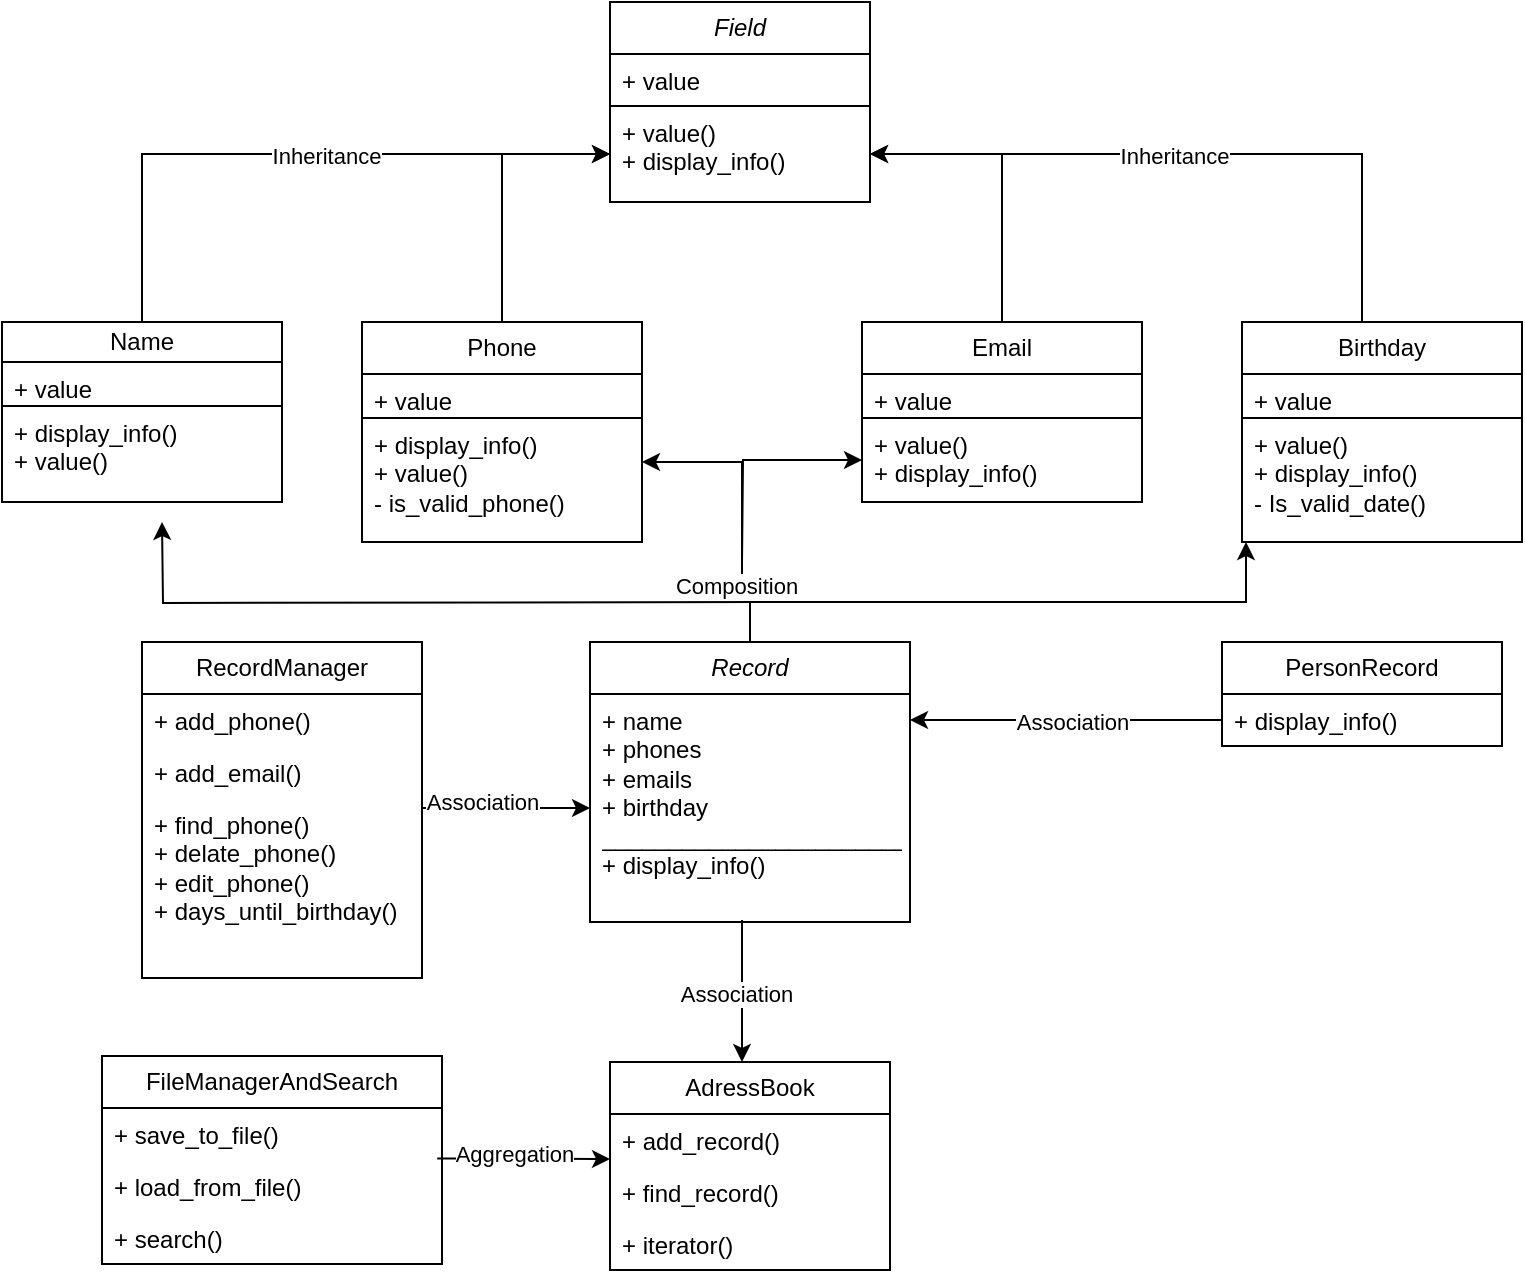 <mxfile version="21.7.5" type="device">
  <diagram id="0RJzMwNWL2ZwauF-mPP_" name="Страница — 1">
    <mxGraphModel dx="1036" dy="614" grid="1" gridSize="10" guides="1" tooltips="1" connect="1" arrows="1" fold="1" page="1" pageScale="1" pageWidth="827" pageHeight="1169" math="0" shadow="0">
      <root>
        <mxCell id="0" />
        <mxCell id="1" parent="0" />
        <mxCell id="oAZqkX2g14vaC2ovlLdU-5" value="&lt;i&gt;Field&lt;/i&gt;" style="swimlane;fontStyle=0;childLayout=stackLayout;horizontal=1;startSize=26;fillColor=none;horizontalStack=0;resizeParent=1;resizeParentMax=0;resizeLast=0;collapsible=1;marginBottom=0;whiteSpace=wrap;html=1;" parent="1" vertex="1">
          <mxGeometry x="344" y="40" width="130" height="100" as="geometry" />
        </mxCell>
        <mxCell id="oAZqkX2g14vaC2ovlLdU-6" value="+ value" style="text;strokeColor=none;fillColor=none;align=left;verticalAlign=top;spacingLeft=4;spacingRight=4;overflow=hidden;rotatable=0;points=[[0,0.5],[1,0.5]];portConstraint=eastwest;whiteSpace=wrap;html=1;" parent="oAZqkX2g14vaC2ovlLdU-5" vertex="1">
          <mxGeometry y="26" width="130" height="26" as="geometry" />
        </mxCell>
        <mxCell id="oAZqkX2g14vaC2ovlLdU-7" value="+ value()&lt;br&gt;+ display_info()" style="text;strokeColor=default;fillColor=none;align=left;verticalAlign=top;spacingLeft=4;spacingRight=4;overflow=hidden;rotatable=0;points=[[0,0.5],[1,0.5]];portConstraint=eastwest;whiteSpace=wrap;html=1;" parent="oAZqkX2g14vaC2ovlLdU-5" vertex="1">
          <mxGeometry y="52" width="130" height="48" as="geometry" />
        </mxCell>
        <mxCell id="-izJLKY0wmesGJYscoOY-10" value="" style="edgeStyle=orthogonalEdgeStyle;rounded=0;orthogonalLoop=1;jettySize=auto;html=1;entryX=0;entryY=0.5;entryDx=0;entryDy=0;" parent="1" source="oAZqkX2g14vaC2ovlLdU-14" target="oAZqkX2g14vaC2ovlLdU-7" edge="1">
          <mxGeometry relative="1" as="geometry">
            <mxPoint x="110" y="100" as="targetPoint" />
          </mxGeometry>
        </mxCell>
        <mxCell id="HdKNFP1M2P60kai494y6-79" value="Inheritance" style="edgeLabel;html=1;align=center;verticalAlign=middle;resizable=0;points=[];" vertex="1" connectable="0" parent="-izJLKY0wmesGJYscoOY-10">
          <mxGeometry x="0.103" y="-1" relative="1" as="geometry">
            <mxPoint as="offset" />
          </mxGeometry>
        </mxCell>
        <mxCell id="oAZqkX2g14vaC2ovlLdU-14" value="Name" style="swimlane;fontStyle=0;childLayout=stackLayout;horizontal=1;startSize=20;fillColor=none;horizontalStack=0;resizeParent=1;resizeParentMax=0;resizeLast=0;collapsible=1;marginBottom=0;whiteSpace=wrap;html=1;" parent="1" vertex="1">
          <mxGeometry x="40" y="200" width="140" height="90" as="geometry" />
        </mxCell>
        <mxCell id="oAZqkX2g14vaC2ovlLdU-16" value="+ value" style="text;strokeColor=none;fillColor=none;align=left;verticalAlign=top;spacingLeft=4;spacingRight=4;overflow=hidden;rotatable=0;points=[[0,0.5],[1,0.5]];portConstraint=eastwest;whiteSpace=wrap;html=1;" parent="oAZqkX2g14vaC2ovlLdU-14" vertex="1">
          <mxGeometry y="20" width="140" height="22" as="geometry" />
        </mxCell>
        <mxCell id="oAZqkX2g14vaC2ovlLdU-15" value="+ display_info()&lt;br&gt;+ value()" style="text;strokeColor=default;fillColor=none;align=left;verticalAlign=top;spacingLeft=4;spacingRight=4;overflow=hidden;rotatable=0;points=[[0,0.5],[1,0.5]];portConstraint=eastwest;whiteSpace=wrap;html=1;" parent="oAZqkX2g14vaC2ovlLdU-14" vertex="1">
          <mxGeometry y="42" width="140" height="48" as="geometry" />
        </mxCell>
        <mxCell id="-izJLKY0wmesGJYscoOY-9" value="" style="edgeStyle=orthogonalEdgeStyle;rounded=0;orthogonalLoop=1;jettySize=auto;html=1;" parent="1" source="oAZqkX2g14vaC2ovlLdU-21" target="oAZqkX2g14vaC2ovlLdU-7" edge="1">
          <mxGeometry relative="1" as="geometry" />
        </mxCell>
        <mxCell id="oAZqkX2g14vaC2ovlLdU-21" value="Phone" style="swimlane;fontStyle=0;childLayout=stackLayout;horizontal=1;startSize=26;fillColor=none;horizontalStack=0;resizeParent=1;resizeParentMax=0;resizeLast=0;collapsible=1;marginBottom=0;whiteSpace=wrap;html=1;" parent="1" vertex="1">
          <mxGeometry x="220" y="200" width="140" height="110" as="geometry" />
        </mxCell>
        <mxCell id="oAZqkX2g14vaC2ovlLdU-22" value="+ value" style="text;strokeColor=none;fillColor=none;align=left;verticalAlign=top;spacingLeft=4;spacingRight=4;overflow=hidden;rotatable=0;points=[[0,0.5],[1,0.5]];portConstraint=eastwest;whiteSpace=wrap;html=1;" parent="oAZqkX2g14vaC2ovlLdU-21" vertex="1">
          <mxGeometry y="26" width="140" height="22" as="geometry" />
        </mxCell>
        <mxCell id="oAZqkX2g14vaC2ovlLdU-23" value="+ display_info()&lt;br&gt;+ value()&lt;br&gt;- is_valid_phone()" style="text;strokeColor=default;fillColor=none;align=left;verticalAlign=top;spacingLeft=4;spacingRight=4;overflow=hidden;rotatable=0;points=[[0,0.5],[1,0.5]];portConstraint=eastwest;whiteSpace=wrap;html=1;" parent="oAZqkX2g14vaC2ovlLdU-21" vertex="1">
          <mxGeometry y="48" width="140" height="62" as="geometry" />
        </mxCell>
        <mxCell id="-izJLKY0wmesGJYscoOY-8" value="" style="edgeStyle=orthogonalEdgeStyle;rounded=0;orthogonalLoop=1;jettySize=auto;html=1;" parent="1" source="oAZqkX2g14vaC2ovlLdU-26" target="oAZqkX2g14vaC2ovlLdU-7" edge="1">
          <mxGeometry relative="1" as="geometry" />
        </mxCell>
        <mxCell id="oAZqkX2g14vaC2ovlLdU-26" value="Email" style="swimlane;fontStyle=0;childLayout=stackLayout;horizontal=1;startSize=26;fillColor=none;horizontalStack=0;resizeParent=1;resizeParentMax=0;resizeLast=0;collapsible=1;marginBottom=0;whiteSpace=wrap;html=1;" parent="1" vertex="1">
          <mxGeometry x="470" y="200" width="140" height="90" as="geometry" />
        </mxCell>
        <mxCell id="oAZqkX2g14vaC2ovlLdU-27" value="+ value" style="text;strokeColor=none;fillColor=none;align=left;verticalAlign=top;spacingLeft=4;spacingRight=4;overflow=hidden;rotatable=0;points=[[0,0.5],[1,0.5]];portConstraint=eastwest;whiteSpace=wrap;html=1;" parent="oAZqkX2g14vaC2ovlLdU-26" vertex="1">
          <mxGeometry y="26" width="140" height="22" as="geometry" />
        </mxCell>
        <mxCell id="oAZqkX2g14vaC2ovlLdU-28" value="+ value()&lt;br&gt;+ display_info()" style="text;strokeColor=default;fillColor=none;align=left;verticalAlign=top;spacingLeft=4;spacingRight=4;overflow=hidden;rotatable=0;points=[[0,0.5],[1,0.5]];portConstraint=eastwest;whiteSpace=wrap;html=1;" parent="oAZqkX2g14vaC2ovlLdU-26" vertex="1">
          <mxGeometry y="48" width="140" height="42" as="geometry" />
        </mxCell>
        <mxCell id="-izJLKY0wmesGJYscoOY-11" value="" style="edgeStyle=orthogonalEdgeStyle;rounded=0;orthogonalLoop=1;jettySize=auto;html=1;" parent="1" target="oAZqkX2g14vaC2ovlLdU-7" edge="1">
          <mxGeometry relative="1" as="geometry">
            <mxPoint x="510" y="110" as="targetPoint" />
            <mxPoint x="720" y="200" as="sourcePoint" />
            <Array as="points">
              <mxPoint x="720" y="116" />
            </Array>
          </mxGeometry>
        </mxCell>
        <mxCell id="HdKNFP1M2P60kai494y6-80" value="Inheritance" style="edgeLabel;html=1;align=center;verticalAlign=middle;resizable=0;points=[];" vertex="1" connectable="0" parent="-izJLKY0wmesGJYscoOY-11">
          <mxGeometry x="0.082" y="1" relative="1" as="geometry">
            <mxPoint as="offset" />
          </mxGeometry>
        </mxCell>
        <mxCell id="oAZqkX2g14vaC2ovlLdU-29" value="Birthday" style="swimlane;fontStyle=0;childLayout=stackLayout;horizontal=1;startSize=26;fillColor=none;horizontalStack=0;resizeParent=1;resizeParentMax=0;resizeLast=0;collapsible=1;marginBottom=0;whiteSpace=wrap;html=1;" parent="1" vertex="1">
          <mxGeometry x="660" y="200" width="140" height="110" as="geometry" />
        </mxCell>
        <mxCell id="oAZqkX2g14vaC2ovlLdU-30" value="+ value" style="text;strokeColor=none;fillColor=none;align=left;verticalAlign=top;spacingLeft=4;spacingRight=4;overflow=hidden;rotatable=0;points=[[0,0.5],[1,0.5]];portConstraint=eastwest;whiteSpace=wrap;html=1;" parent="oAZqkX2g14vaC2ovlLdU-29" vertex="1">
          <mxGeometry y="26" width="140" height="22" as="geometry" />
        </mxCell>
        <mxCell id="oAZqkX2g14vaC2ovlLdU-31" value="+ value()&lt;br&gt;+ display_info()&lt;br&gt;- Is_valid_date()" style="text;strokeColor=default;fillColor=none;align=left;verticalAlign=top;spacingLeft=4;spacingRight=4;overflow=hidden;rotatable=0;points=[[0,0.5],[1,0.5]];portConstraint=eastwest;whiteSpace=wrap;html=1;" parent="oAZqkX2g14vaC2ovlLdU-29" vertex="1">
          <mxGeometry y="48" width="140" height="62" as="geometry" />
        </mxCell>
        <mxCell id="HdKNFP1M2P60kai494y6-63" value="" style="edgeStyle=orthogonalEdgeStyle;rounded=0;orthogonalLoop=1;jettySize=auto;html=1;" edge="1" parent="1" source="HdKNFP1M2P60kai494y6-5">
          <mxGeometry relative="1" as="geometry">
            <mxPoint x="662" y="310" as="targetPoint" />
            <Array as="points">
              <mxPoint x="414" y="340" />
              <mxPoint x="662" y="340" />
            </Array>
          </mxGeometry>
        </mxCell>
        <mxCell id="HdKNFP1M2P60kai494y6-5" value="&lt;i&gt;Record&lt;/i&gt;" style="swimlane;fontStyle=0;childLayout=stackLayout;horizontal=1;startSize=26;fillColor=none;horizontalStack=0;resizeParent=1;resizeParentMax=0;resizeLast=0;collapsible=1;marginBottom=0;whiteSpace=wrap;html=1;" vertex="1" parent="1">
          <mxGeometry x="334" y="360" width="160" height="140" as="geometry" />
        </mxCell>
        <mxCell id="HdKNFP1M2P60kai494y6-6" value="+ name&lt;br&gt;+ phones&lt;br&gt;+ emails&lt;br&gt;+ birthday&lt;br&gt;_______________________&lt;br&gt;+ display_info()" style="text;strokeColor=default;fillColor=none;align=left;verticalAlign=top;spacingLeft=4;spacingRight=4;overflow=hidden;rotatable=0;points=[[0,0.5],[1,0.5]];portConstraint=eastwest;whiteSpace=wrap;html=1;" vertex="1" parent="HdKNFP1M2P60kai494y6-5">
          <mxGeometry y="26" width="160" height="114" as="geometry" />
        </mxCell>
        <mxCell id="HdKNFP1M2P60kai494y6-9" value="PersonRecord" style="swimlane;fontStyle=0;childLayout=stackLayout;horizontal=1;startSize=26;fillColor=none;horizontalStack=0;resizeParent=1;resizeParentMax=0;resizeLast=0;collapsible=1;marginBottom=0;whiteSpace=wrap;html=1;" vertex="1" parent="1">
          <mxGeometry x="650" y="360" width="140" height="52" as="geometry" />
        </mxCell>
        <mxCell id="HdKNFP1M2P60kai494y6-11" value="+ display_info()" style="text;strokeColor=none;fillColor=none;align=left;verticalAlign=top;spacingLeft=4;spacingRight=4;overflow=hidden;rotatable=0;points=[[0,0.5],[1,0.5]];portConstraint=eastwest;whiteSpace=wrap;html=1;" vertex="1" parent="HdKNFP1M2P60kai494y6-9">
          <mxGeometry y="26" width="140" height="26" as="geometry" />
        </mxCell>
        <mxCell id="HdKNFP1M2P60kai494y6-18" value="RecordManager" style="swimlane;fontStyle=0;childLayout=stackLayout;horizontal=1;startSize=26;fillColor=none;horizontalStack=0;resizeParent=1;resizeParentMax=0;resizeLast=0;collapsible=1;marginBottom=0;whiteSpace=wrap;html=1;" vertex="1" parent="1">
          <mxGeometry x="110" y="360" width="140" height="168" as="geometry" />
        </mxCell>
        <mxCell id="HdKNFP1M2P60kai494y6-19" value="+ add_phone()" style="text;strokeColor=none;fillColor=none;align=left;verticalAlign=top;spacingLeft=4;spacingRight=4;overflow=hidden;rotatable=0;points=[[0,0.5],[1,0.5]];portConstraint=eastwest;whiteSpace=wrap;html=1;" vertex="1" parent="HdKNFP1M2P60kai494y6-18">
          <mxGeometry y="26" width="140" height="26" as="geometry" />
        </mxCell>
        <mxCell id="HdKNFP1M2P60kai494y6-20" value="+ add_email()" style="text;strokeColor=none;fillColor=none;align=left;verticalAlign=top;spacingLeft=4;spacingRight=4;overflow=hidden;rotatable=0;points=[[0,0.5],[1,0.5]];portConstraint=eastwest;whiteSpace=wrap;html=1;" vertex="1" parent="HdKNFP1M2P60kai494y6-18">
          <mxGeometry y="52" width="140" height="26" as="geometry" />
        </mxCell>
        <mxCell id="HdKNFP1M2P60kai494y6-21" value="+ find_phone()&lt;br&gt;+ delate_phone()&lt;br&gt;+ edit_phone()&lt;br&gt;+ days_until_birthday()" style="text;strokeColor=none;fillColor=none;align=left;verticalAlign=top;spacingLeft=4;spacingRight=4;overflow=hidden;rotatable=0;points=[[0,0.5],[1,0.5]];portConstraint=eastwest;whiteSpace=wrap;html=1;" vertex="1" parent="HdKNFP1M2P60kai494y6-18">
          <mxGeometry y="78" width="140" height="90" as="geometry" />
        </mxCell>
        <mxCell id="HdKNFP1M2P60kai494y6-24" value="" style="edgeStyle=orthogonalEdgeStyle;rounded=0;orthogonalLoop=1;jettySize=auto;html=1;" edge="1" parent="1" source="HdKNFP1M2P60kai494y6-21" target="HdKNFP1M2P60kai494y6-6">
          <mxGeometry relative="1" as="geometry">
            <Array as="points">
              <mxPoint x="310" y="443" />
              <mxPoint x="310" y="443" />
            </Array>
          </mxGeometry>
        </mxCell>
        <mxCell id="HdKNFP1M2P60kai494y6-82" value="Association" style="edgeLabel;html=1;align=center;verticalAlign=middle;resizable=0;points=[];" vertex="1" connectable="0" parent="HdKNFP1M2P60kai494y6-24">
          <mxGeometry x="-0.281" y="3" relative="1" as="geometry">
            <mxPoint as="offset" />
          </mxGeometry>
        </mxCell>
        <mxCell id="HdKNFP1M2P60kai494y6-25" value="A" style="edgeStyle=orthogonalEdgeStyle;rounded=0;orthogonalLoop=1;jettySize=auto;html=1;" edge="1" parent="1" source="HdKNFP1M2P60kai494y6-11" target="HdKNFP1M2P60kai494y6-6">
          <mxGeometry relative="1" as="geometry">
            <Array as="points">
              <mxPoint x="570" y="399" />
              <mxPoint x="570" y="399" />
            </Array>
          </mxGeometry>
        </mxCell>
        <mxCell id="HdKNFP1M2P60kai494y6-83" value="Association" style="edgeLabel;html=1;align=center;verticalAlign=middle;resizable=0;points=[];" vertex="1" connectable="0" parent="HdKNFP1M2P60kai494y6-25">
          <mxGeometry x="-0.031" y="1" relative="1" as="geometry">
            <mxPoint as="offset" />
          </mxGeometry>
        </mxCell>
        <mxCell id="HdKNFP1M2P60kai494y6-41" value="AdressBook" style="swimlane;fontStyle=0;childLayout=stackLayout;horizontal=1;startSize=26;fillColor=none;horizontalStack=0;resizeParent=1;resizeParentMax=0;resizeLast=0;collapsible=1;marginBottom=0;whiteSpace=wrap;html=1;" vertex="1" parent="1">
          <mxGeometry x="344" y="570" width="140" height="104" as="geometry" />
        </mxCell>
        <mxCell id="HdKNFP1M2P60kai494y6-42" value="+ add_record()" style="text;strokeColor=none;fillColor=none;align=left;verticalAlign=top;spacingLeft=4;spacingRight=4;overflow=hidden;rotatable=0;points=[[0,0.5],[1,0.5]];portConstraint=eastwest;whiteSpace=wrap;html=1;" vertex="1" parent="HdKNFP1M2P60kai494y6-41">
          <mxGeometry y="26" width="140" height="26" as="geometry" />
        </mxCell>
        <mxCell id="HdKNFP1M2P60kai494y6-47" value="" style="edgeStyle=orthogonalEdgeStyle;rounded=0;orthogonalLoop=1;jettySize=auto;html=1;" edge="1" parent="HdKNFP1M2P60kai494y6-41">
          <mxGeometry relative="1" as="geometry">
            <mxPoint x="66" as="targetPoint" />
            <mxPoint x="66" y="-71" as="sourcePoint" />
          </mxGeometry>
        </mxCell>
        <mxCell id="HdKNFP1M2P60kai494y6-81" value="Association " style="edgeLabel;html=1;align=center;verticalAlign=middle;resizable=0;points=[];" vertex="1" connectable="0" parent="HdKNFP1M2P60kai494y6-47">
          <mxGeometry x="0.048" y="-3" relative="1" as="geometry">
            <mxPoint as="offset" />
          </mxGeometry>
        </mxCell>
        <mxCell id="HdKNFP1M2P60kai494y6-43" value="+ find_record()" style="text;strokeColor=none;fillColor=none;align=left;verticalAlign=top;spacingLeft=4;spacingRight=4;overflow=hidden;rotatable=0;points=[[0,0.5],[1,0.5]];portConstraint=eastwest;whiteSpace=wrap;html=1;" vertex="1" parent="HdKNFP1M2P60kai494y6-41">
          <mxGeometry y="52" width="140" height="26" as="geometry" />
        </mxCell>
        <mxCell id="HdKNFP1M2P60kai494y6-44" value="+ iterator()" style="text;strokeColor=none;fillColor=none;align=left;verticalAlign=top;spacingLeft=4;spacingRight=4;overflow=hidden;rotatable=0;points=[[0,0.5],[1,0.5]];portConstraint=eastwest;whiteSpace=wrap;html=1;" vertex="1" parent="HdKNFP1M2P60kai494y6-41">
          <mxGeometry y="78" width="140" height="26" as="geometry" />
        </mxCell>
        <mxCell id="HdKNFP1M2P60kai494y6-52" value="FileManagerAndSearch" style="swimlane;fontStyle=0;childLayout=stackLayout;horizontal=1;startSize=26;fillColor=none;horizontalStack=0;resizeParent=1;resizeParentMax=0;resizeLast=0;collapsible=1;marginBottom=0;whiteSpace=wrap;html=1;" vertex="1" parent="1">
          <mxGeometry x="90" y="567" width="170" height="104" as="geometry" />
        </mxCell>
        <mxCell id="HdKNFP1M2P60kai494y6-53" value="+ save_to_file()" style="text;strokeColor=none;fillColor=none;align=left;verticalAlign=top;spacingLeft=4;spacingRight=4;overflow=hidden;rotatable=0;points=[[0,0.5],[1,0.5]];portConstraint=eastwest;whiteSpace=wrap;html=1;" vertex="1" parent="HdKNFP1M2P60kai494y6-52">
          <mxGeometry y="26" width="170" height="26" as="geometry" />
        </mxCell>
        <mxCell id="HdKNFP1M2P60kai494y6-54" value="+ load_from_file()" style="text;strokeColor=none;fillColor=none;align=left;verticalAlign=top;spacingLeft=4;spacingRight=4;overflow=hidden;rotatable=0;points=[[0,0.5],[1,0.5]];portConstraint=eastwest;whiteSpace=wrap;html=1;" vertex="1" parent="HdKNFP1M2P60kai494y6-52">
          <mxGeometry y="52" width="170" height="26" as="geometry" />
        </mxCell>
        <mxCell id="HdKNFP1M2P60kai494y6-55" value="+ search()" style="text;strokeColor=none;fillColor=none;align=left;verticalAlign=top;spacingLeft=4;spacingRight=4;overflow=hidden;rotatable=0;points=[[0,0.5],[1,0.5]];portConstraint=eastwest;whiteSpace=wrap;html=1;" vertex="1" parent="HdKNFP1M2P60kai494y6-52">
          <mxGeometry y="78" width="170" height="26" as="geometry" />
        </mxCell>
        <mxCell id="HdKNFP1M2P60kai494y6-58" value="" style="edgeStyle=orthogonalEdgeStyle;rounded=0;orthogonalLoop=1;jettySize=auto;html=1;exitX=0.986;exitY=-0.031;exitDx=0;exitDy=0;exitPerimeter=0;" edge="1" parent="1" source="HdKNFP1M2P60kai494y6-54">
          <mxGeometry relative="1" as="geometry">
            <mxPoint x="290" y="618.5" as="sourcePoint" />
            <mxPoint x="344" y="618.5" as="targetPoint" />
            <Array as="points">
              <mxPoint x="290" y="619" />
              <mxPoint x="290" y="619" />
            </Array>
          </mxGeometry>
        </mxCell>
        <mxCell id="HdKNFP1M2P60kai494y6-84" value="Aggregation" style="edgeLabel;html=1;align=center;verticalAlign=middle;resizable=0;points=[];" vertex="1" connectable="0" parent="HdKNFP1M2P60kai494y6-58">
          <mxGeometry x="-0.103" y="2" relative="1" as="geometry">
            <mxPoint as="offset" />
          </mxGeometry>
        </mxCell>
        <mxCell id="HdKNFP1M2P60kai494y6-67" style="edgeStyle=orthogonalEdgeStyle;rounded=0;orthogonalLoop=1;jettySize=auto;html=1;" edge="1" parent="1">
          <mxGeometry relative="1" as="geometry">
            <mxPoint x="120" y="300" as="targetPoint" />
            <mxPoint x="420" y="340" as="sourcePoint" />
          </mxGeometry>
        </mxCell>
        <mxCell id="HdKNFP1M2P60kai494y6-70" value="" style="edgeStyle=orthogonalEdgeStyle;rounded=0;orthogonalLoop=1;jettySize=auto;html=1;" edge="1" parent="1" target="oAZqkX2g14vaC2ovlLdU-23">
          <mxGeometry relative="1" as="geometry">
            <mxPoint x="410" y="330" as="sourcePoint" />
            <Array as="points">
              <mxPoint x="410" y="270" />
            </Array>
          </mxGeometry>
        </mxCell>
        <mxCell id="HdKNFP1M2P60kai494y6-71" value="Composition" style="edgeLabel;html=1;align=center;verticalAlign=middle;resizable=0;points=[];" vertex="1" connectable="0" parent="HdKNFP1M2P60kai494y6-70">
          <mxGeometry x="-1" y="4" relative="1" as="geometry">
            <mxPoint x="1" y="2" as="offset" />
          </mxGeometry>
        </mxCell>
        <mxCell id="HdKNFP1M2P60kai494y6-72" value="" style="edgeStyle=orthogonalEdgeStyle;rounded=0;orthogonalLoop=1;jettySize=auto;html=1;" edge="1" parent="1" target="oAZqkX2g14vaC2ovlLdU-28">
          <mxGeometry relative="1" as="geometry">
            <mxPoint x="410" y="320" as="sourcePoint" />
          </mxGeometry>
        </mxCell>
      </root>
    </mxGraphModel>
  </diagram>
</mxfile>
